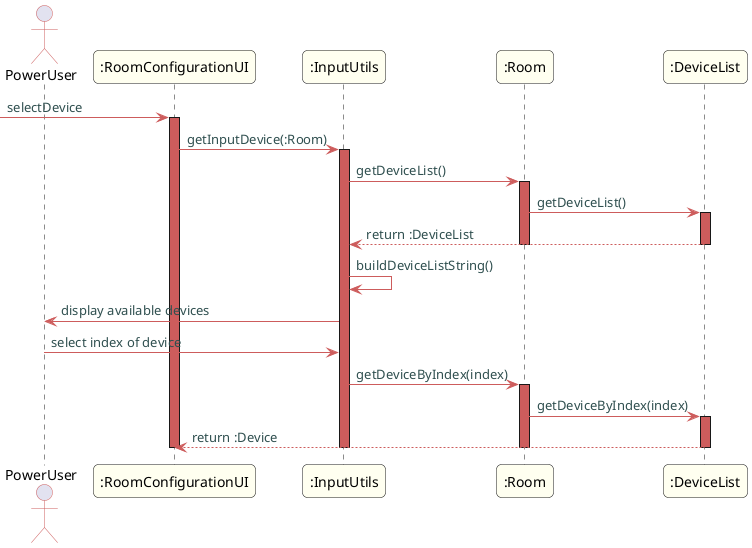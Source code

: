 @startuml

skinparam titleBorderRoundCorner 10
skinparam titleBorderThickness 3
skinparam titleBorderColor indianred
skinparam titleBackgroundColor ivory
skinparam FontName quicksand

skinparam actor {
 	BorderColor indianred
 	}

 skinparam sequence {
 	LifeLineBackgroundColor indianred
 	ParticipantBackgroundColor ivory
 }

 skinparam roundcorner 10

 skinparam component {
   arrowThickness 1
   ArrowFontName Verdana
   ArrowColor indianred
   ArrowFontColor darkslategrey
 }

actor PowerUser
-> ":RoomConfigurationUI": selectDevice
activate ":RoomConfigurationUI"
":RoomConfigurationUI" -> ":InputUtils": getInputDevice(:Room)
activate ":InputUtils"
":InputUtils" -> ":Room": getDeviceList()
activate ":Room"
":Room" -> ":DeviceList": getDeviceList()
activate ":DeviceList"
":DeviceList" --> ":InputUtils": return :DeviceList
deactivate ":DeviceList"
deactivate ":Room"
":InputUtils" -> ":InputUtils": buildDeviceListString()
":InputUtils" -> PowerUser: display available devices
PowerUser -> ":InputUtils":  select index of device
":InputUtils" -> ":Room": getDeviceByIndex(index)
activate ":Room"
":Room" -> ":DeviceList": getDeviceByIndex(index)
activate ":DeviceList"
":DeviceList" --> ":RoomConfigurationUI": return :Device
deactivate ":DeviceList"
deactivate ":Room"
deactivate ":RoomConfigurationUI"
deactivate ":InputUtils"
@enduml